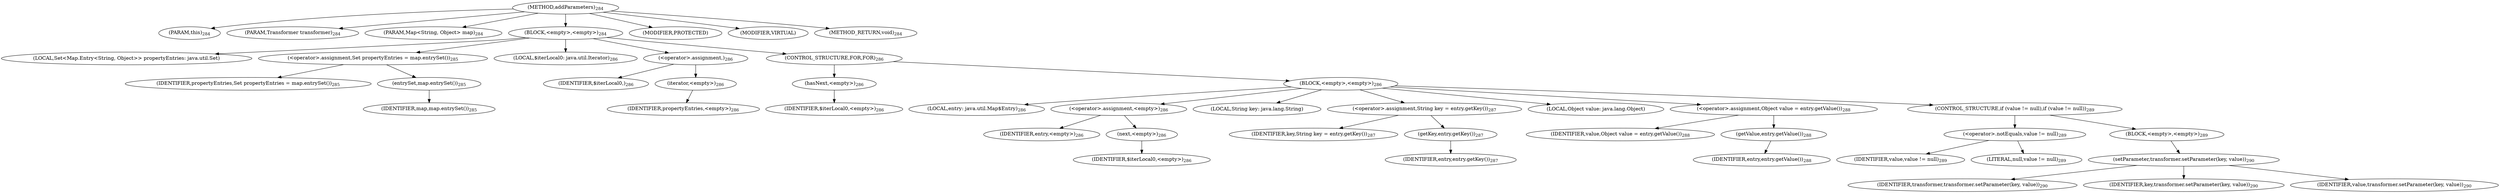 digraph "addParameters" {  
"680" [label = <(METHOD,addParameters)<SUB>284</SUB>> ]
"681" [label = <(PARAM,this)<SUB>284</SUB>> ]
"682" [label = <(PARAM,Transformer transformer)<SUB>284</SUB>> ]
"683" [label = <(PARAM,Map&lt;String, Object&gt; map)<SUB>284</SUB>> ]
"684" [label = <(BLOCK,&lt;empty&gt;,&lt;empty&gt;)<SUB>284</SUB>> ]
"685" [label = <(LOCAL,Set&lt;Map.Entry&lt;String, Object&gt;&gt; propertyEntries: java.util.Set)> ]
"686" [label = <(&lt;operator&gt;.assignment,Set propertyEntries = map.entrySet())<SUB>285</SUB>> ]
"687" [label = <(IDENTIFIER,propertyEntries,Set propertyEntries = map.entrySet())<SUB>285</SUB>> ]
"688" [label = <(entrySet,map.entrySet())<SUB>285</SUB>> ]
"689" [label = <(IDENTIFIER,map,map.entrySet())<SUB>285</SUB>> ]
"690" [label = <(LOCAL,$iterLocal0: java.util.Iterator)<SUB>286</SUB>> ]
"691" [label = <(&lt;operator&gt;.assignment,)<SUB>286</SUB>> ]
"692" [label = <(IDENTIFIER,$iterLocal0,)<SUB>286</SUB>> ]
"693" [label = <(iterator,&lt;empty&gt;)<SUB>286</SUB>> ]
"694" [label = <(IDENTIFIER,propertyEntries,&lt;empty&gt;)<SUB>286</SUB>> ]
"695" [label = <(CONTROL_STRUCTURE,FOR,FOR)<SUB>286</SUB>> ]
"696" [label = <(hasNext,&lt;empty&gt;)<SUB>286</SUB>> ]
"697" [label = <(IDENTIFIER,$iterLocal0,&lt;empty&gt;)<SUB>286</SUB>> ]
"698" [label = <(BLOCK,&lt;empty&gt;,&lt;empty&gt;)<SUB>286</SUB>> ]
"699" [label = <(LOCAL,entry: java.util.Map$Entry)<SUB>286</SUB>> ]
"700" [label = <(&lt;operator&gt;.assignment,&lt;empty&gt;)<SUB>286</SUB>> ]
"701" [label = <(IDENTIFIER,entry,&lt;empty&gt;)<SUB>286</SUB>> ]
"702" [label = <(next,&lt;empty&gt;)<SUB>286</SUB>> ]
"703" [label = <(IDENTIFIER,$iterLocal0,&lt;empty&gt;)<SUB>286</SUB>> ]
"704" [label = <(LOCAL,String key: java.lang.String)> ]
"705" [label = <(&lt;operator&gt;.assignment,String key = entry.getKey())<SUB>287</SUB>> ]
"706" [label = <(IDENTIFIER,key,String key = entry.getKey())<SUB>287</SUB>> ]
"707" [label = <(getKey,entry.getKey())<SUB>287</SUB>> ]
"708" [label = <(IDENTIFIER,entry,entry.getKey())<SUB>287</SUB>> ]
"709" [label = <(LOCAL,Object value: java.lang.Object)> ]
"710" [label = <(&lt;operator&gt;.assignment,Object value = entry.getValue())<SUB>288</SUB>> ]
"711" [label = <(IDENTIFIER,value,Object value = entry.getValue())<SUB>288</SUB>> ]
"712" [label = <(getValue,entry.getValue())<SUB>288</SUB>> ]
"713" [label = <(IDENTIFIER,entry,entry.getValue())<SUB>288</SUB>> ]
"714" [label = <(CONTROL_STRUCTURE,if (value != null),if (value != null))<SUB>289</SUB>> ]
"715" [label = <(&lt;operator&gt;.notEquals,value != null)<SUB>289</SUB>> ]
"716" [label = <(IDENTIFIER,value,value != null)<SUB>289</SUB>> ]
"717" [label = <(LITERAL,null,value != null)<SUB>289</SUB>> ]
"718" [label = <(BLOCK,&lt;empty&gt;,&lt;empty&gt;)<SUB>289</SUB>> ]
"719" [label = <(setParameter,transformer.setParameter(key, value))<SUB>290</SUB>> ]
"720" [label = <(IDENTIFIER,transformer,transformer.setParameter(key, value))<SUB>290</SUB>> ]
"721" [label = <(IDENTIFIER,key,transformer.setParameter(key, value))<SUB>290</SUB>> ]
"722" [label = <(IDENTIFIER,value,transformer.setParameter(key, value))<SUB>290</SUB>> ]
"723" [label = <(MODIFIER,PROTECTED)> ]
"724" [label = <(MODIFIER,VIRTUAL)> ]
"725" [label = <(METHOD_RETURN,void)<SUB>284</SUB>> ]
  "680" -> "681" 
  "680" -> "682" 
  "680" -> "683" 
  "680" -> "684" 
  "680" -> "723" 
  "680" -> "724" 
  "680" -> "725" 
  "684" -> "685" 
  "684" -> "686" 
  "684" -> "690" 
  "684" -> "691" 
  "684" -> "695" 
  "686" -> "687" 
  "686" -> "688" 
  "688" -> "689" 
  "691" -> "692" 
  "691" -> "693" 
  "693" -> "694" 
  "695" -> "696" 
  "695" -> "698" 
  "696" -> "697" 
  "698" -> "699" 
  "698" -> "700" 
  "698" -> "704" 
  "698" -> "705" 
  "698" -> "709" 
  "698" -> "710" 
  "698" -> "714" 
  "700" -> "701" 
  "700" -> "702" 
  "702" -> "703" 
  "705" -> "706" 
  "705" -> "707" 
  "707" -> "708" 
  "710" -> "711" 
  "710" -> "712" 
  "712" -> "713" 
  "714" -> "715" 
  "714" -> "718" 
  "715" -> "716" 
  "715" -> "717" 
  "718" -> "719" 
  "719" -> "720" 
  "719" -> "721" 
  "719" -> "722" 
}
